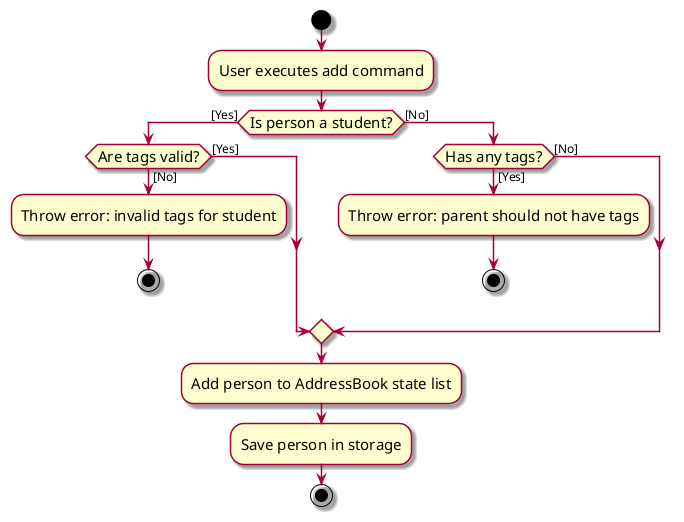 @startuml
skin rose
skinparam ActivityFontSize 15
skinparam ArrowFontSize 12

start
:User executes add command;

if (Is person a student?) then ([Yes])
    if (Are tags valid?) then ([Yes])
        ' continue to add person
    else ([No])
        :Throw error: invalid tags for student;
        stop
    endif
else ([No])
    if (Has any tags?) then ([Yes])
        :Throw error: parent should not have tags;
        stop
    else ([No])
        ' continue to add person
    endif
endif

:Add person to AddressBook state list;
:Save person in storage;

stop
@enduml
